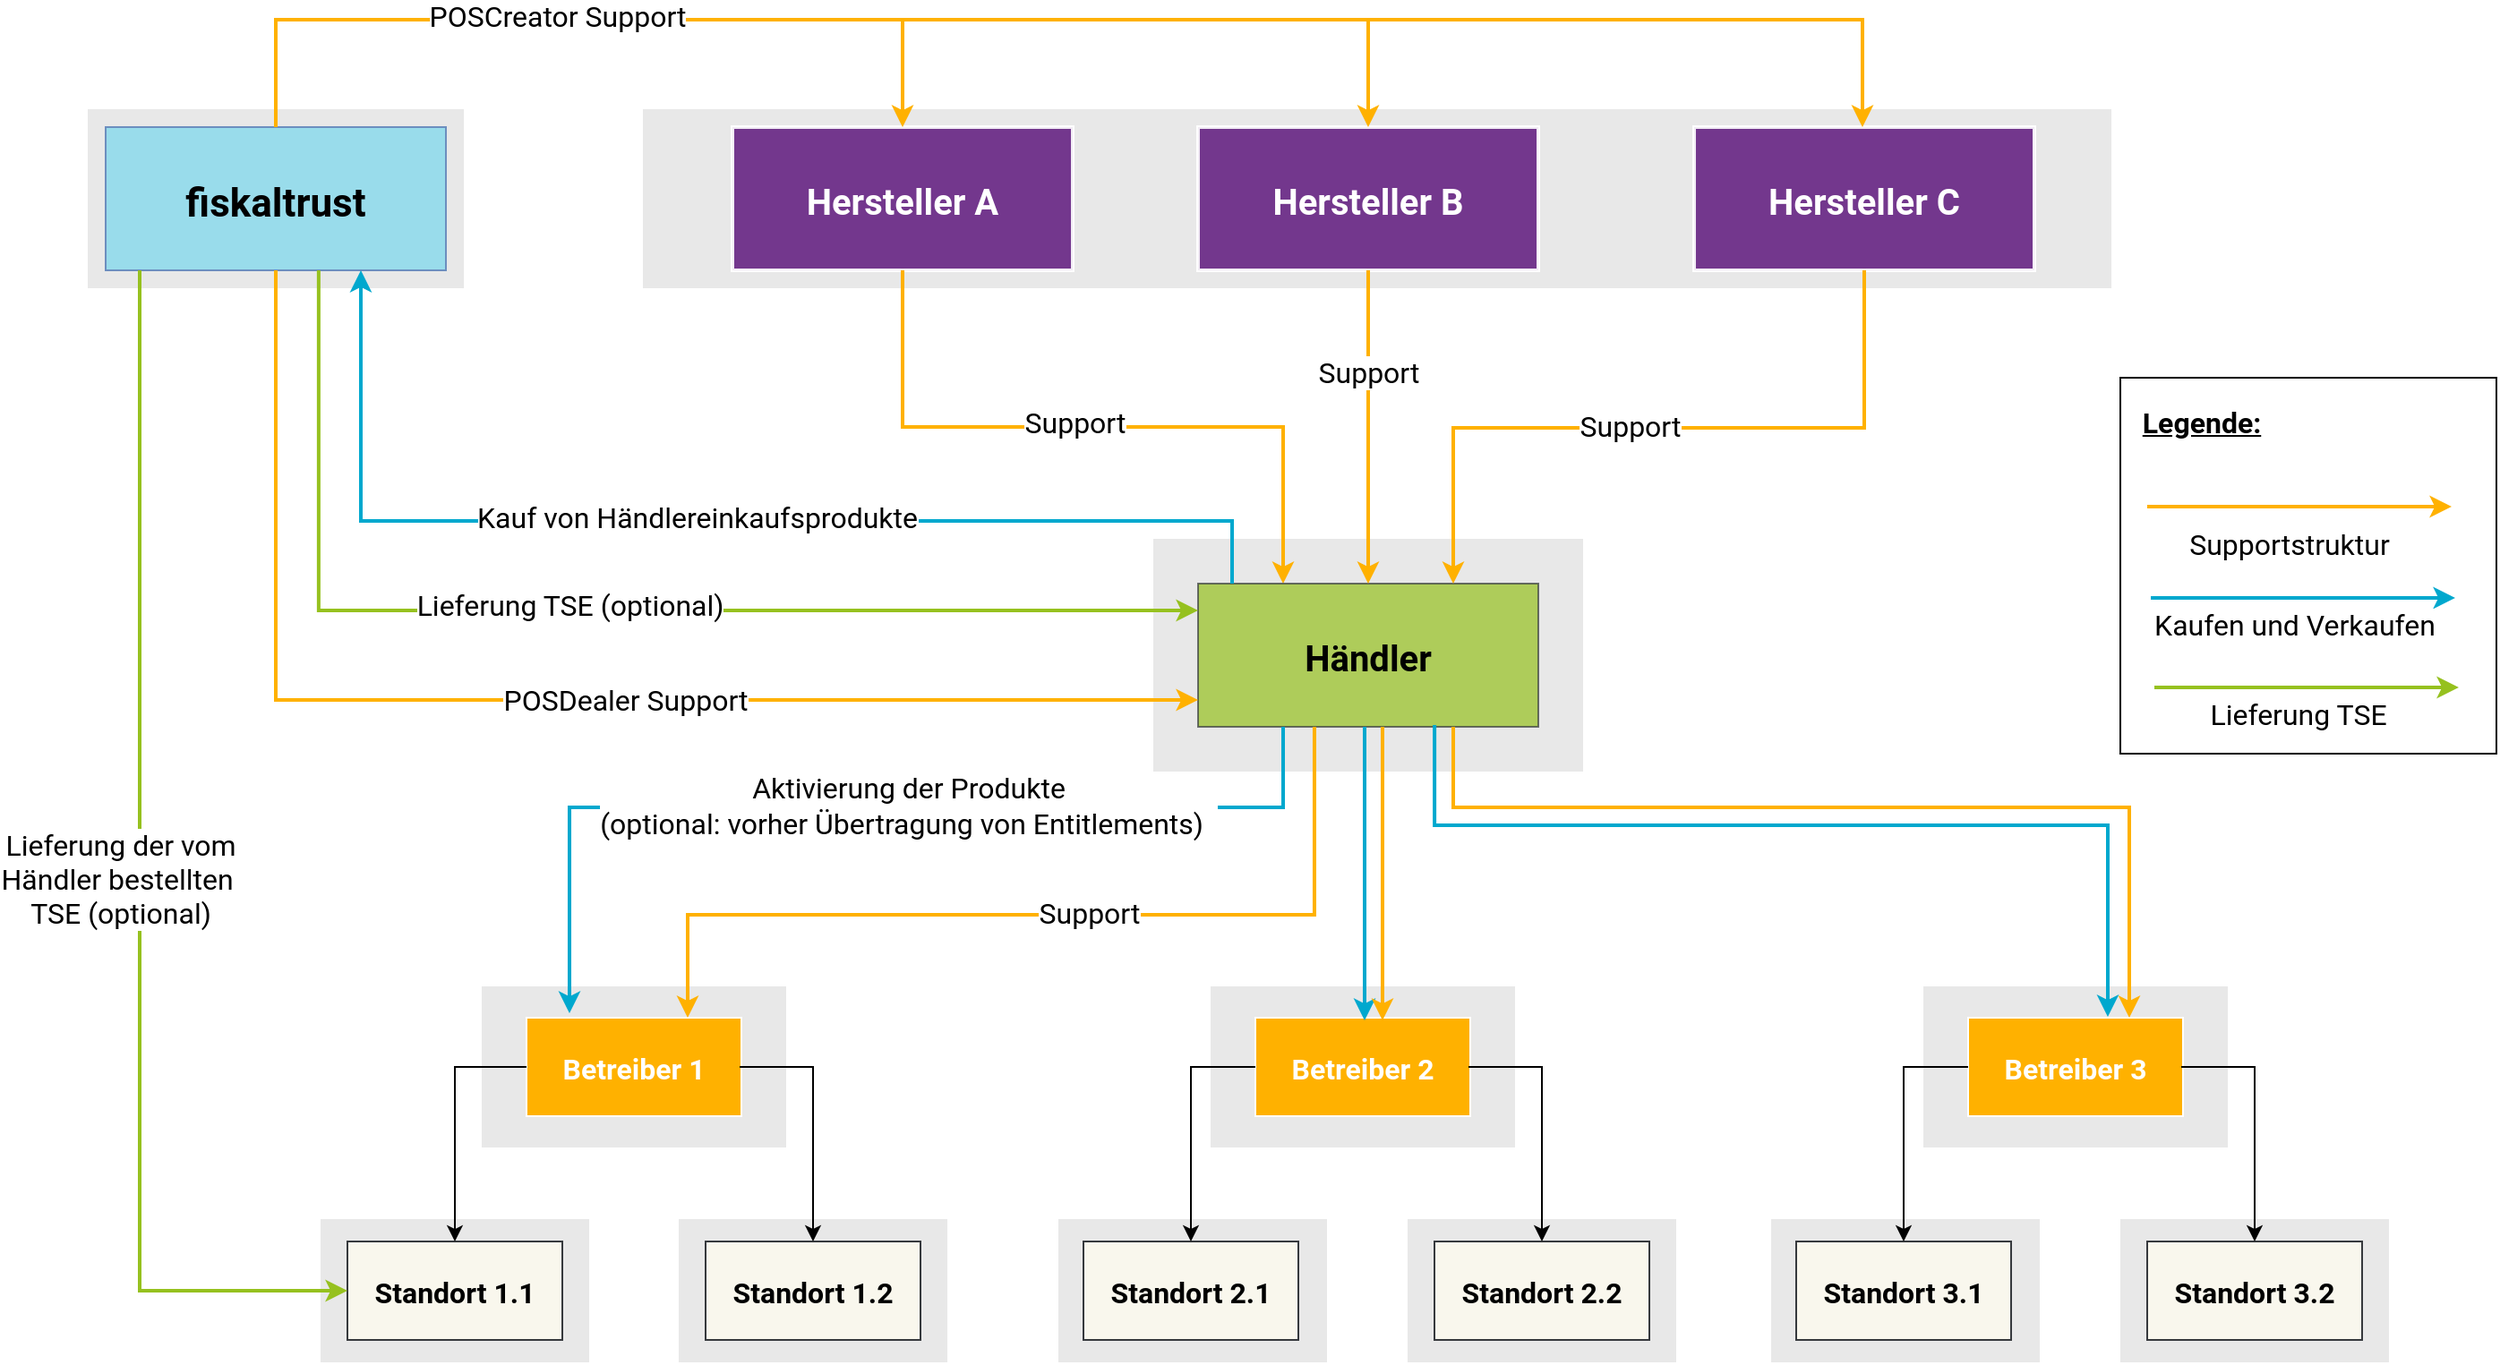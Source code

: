 <mxfile version="14.1.8" type="device"><diagram name="Page-1" id="2c0d36ab-eaac-3732-788b-9136903baeff"><mxGraphModel dx="1106" dy="1003" grid="1" gridSize="10" guides="1" tooltips="1" connect="1" arrows="1" fold="1" page="1" pageScale="1.5" pageWidth="1169" pageHeight="827" background="#ffffff" math="0" shadow="0"><root><mxCell id="0"/><mxCell id="1" parent="0"/><mxCell id="xqAZLxv3Vc2gLsiTw-QS-123" value="" style="strokeColor=none;opacity=30;fillColor=#b2b2b2;" parent="1" vertex="1"><mxGeometry x="441" y="190" width="820" height="100" as="geometry"/></mxCell><mxCell id="123" value="" style="strokeColor=none;opacity=30;fillColor=#b2b2b2;" parent="1" vertex="1"><mxGeometry x="131" y="190.0" width="210" height="100.0" as="geometry"/></mxCell><mxCell id="118" value="" style="strokeColor=none;opacity=30;fillColor=#b2b2b2;" parent="1" vertex="1"><mxGeometry x="726" y="430" width="240" height="130" as="geometry"/></mxCell><mxCell id="111" value="" style="strokeColor=none;opacity=30;fillColor=#b2b2b2;" parent="1" vertex="1"><mxGeometry x="351" y="680" width="170" height="90" as="geometry"/></mxCell><mxCell id="108" value="" style="strokeColor=none;opacity=30;fillColor=#b2b2b2;" parent="1" vertex="1"><mxGeometry x="461" y="810" width="150" height="80" as="geometry"/></mxCell><mxCell id="2" value="fiskaltrust" style="rounded=0;strokeColor=#6c8ebf;fontStyle=1;fontFamily=Roboto;fontSize=22;fillColor=#99dceb;fontSource=https%3A%2F%2Ffonts.googleapis.com%2Fcss%3Ffamily%3DRoboto;" parent="1" vertex="1"><mxGeometry x="141" y="200" width="190" height="80" as="geometry"/></mxCell><mxCell id="13" value="Hersteller A" style="rounded=0;gradientColor=none;fontColor=#FFFFFF;fontStyle=1;fontFamily=Roboto;fontSize=20;fillColor=#672483;opacity=90;strokeColor=#FFFFFF;strokeWidth=2;fontSource=https%3A%2F%2Ffonts.googleapis.com%2Fcss%3Ffamily%3DRoboto;" parent="1" vertex="1"><mxGeometry x="491" y="200" width="190" height="80" as="geometry"/></mxCell><mxCell id="62" value="" style="edgeStyle=elbowEdgeStyle;elbow=vertical;strokeWidth=2;rounded=0;entryX=0.25;entryY=0;entryDx=0;entryDy=0;fillColor=#ffcc99;strokeColor=#ffb100;" parent="1" source="13" target="xqAZLxv3Vc2gLsiTw-QS-131" edge="1"><mxGeometry x="28" y="265.5" width="100" height="100" as="geometry"><mxPoint x="28" y="365.5" as="sourcePoint"/><mxPoint x="173" y="585.5" as="targetPoint"/></mxGeometry></mxCell><mxCell id="xqAZLxv3Vc2gLsiTw-QS-152" value="&lt;font style=&quot;font-size: 16px&quot; color=&quot;#000000&quot; face=&quot;Roboto&quot; data-font-src=&quot;https://fonts.googleapis.com/css?family=Roboto&quot;&gt;Support&lt;/font&gt;" style="edgeLabel;html=1;align=center;verticalAlign=middle;resizable=0;points=[];fontColor=#3399FF;" parent="62" vertex="1" connectable="0"><mxGeometry relative="1" as="geometry"><mxPoint x="-11" y="-3" as="offset"/></mxGeometry></mxCell><mxCell id="xqAZLxv3Vc2gLsiTw-QS-124" value="Hersteller B" style="rounded=0;gradientColor=none;fontColor=#FFFFFF;fontStyle=1;fontFamily=Roboto;fontSize=20;fillColor=#672483;opacity=90;strokeColor=#FFFFFF;strokeWidth=2;fontSource=https%3A%2F%2Ffonts.googleapis.com%2Fcss%3Ffamily%3DRoboto;" parent="1" vertex="1"><mxGeometry x="751" y="200" width="190" height="80" as="geometry"/></mxCell><mxCell id="xqAZLxv3Vc2gLsiTw-QS-125" value="Hersteller C" style="rounded=0;gradientColor=none;fontColor=#FFFFFF;fontStyle=1;fontFamily=Roboto;fontSize=20;fillColor=#672483;opacity=90;strokeColor=#FFFFFF;strokeWidth=2;fontSource=https%3A%2F%2Ffonts.googleapis.com%2Fcss%3Ffamily%3DRoboto;" parent="1" vertex="1"><mxGeometry x="1028" y="200" width="190" height="80" as="geometry"/></mxCell><object label="" k1="hallo" id="xqAZLxv3Vc2gLsiTw-QS-128"><mxCell style="edgeStyle=elbowEdgeStyle;elbow=vertical;strokeWidth=2;rounded=0;fillColor=#dae8fc;strokeColor=#FFB100;" parent="1" source="2" target="13" edge="1"><mxGeometry x="28" y="265.5" width="100" height="100" as="geometry"><mxPoint x="236" y="200" as="sourcePoint"/><mxPoint x="361" y="140" as="targetPoint"/><Array as="points"><mxPoint x="411" y="140"/></Array></mxGeometry></mxCell></object><object label="" k1="hallo" id="xqAZLxv3Vc2gLsiTw-QS-129"><mxCell style="edgeStyle=elbowEdgeStyle;elbow=vertical;strokeWidth=2;rounded=0;exitX=0.5;exitY=0;exitDx=0;exitDy=0;fillColor=#dae8fc;strokeColor=#FFB100;" parent="1" source="2" target="xqAZLxv3Vc2gLsiTw-QS-124" edge="1"><mxGeometry x="38" y="275.5" width="100" height="100" as="geometry"><mxPoint x="241" y="200" as="sourcePoint"/><mxPoint x="596" y="210" as="targetPoint"/><Array as="points"><mxPoint x="541" y="140"/></Array></mxGeometry></mxCell></object><object label="" k1="hallo" id="xqAZLxv3Vc2gLsiTw-QS-130"><mxCell style="edgeStyle=elbowEdgeStyle;elbow=vertical;strokeWidth=2;rounded=0;entryX=0.5;entryY=0;entryDx=0;entryDy=0;fontColor=#3399FF;fillColor=#dae8fc;strokeColor=#FFB100;" parent="1" edge="1"><mxGeometry x="268" y="275.5" width="100" height="100" as="geometry"><mxPoint x="236" y="200" as="sourcePoint"/><mxPoint x="1122" y="200" as="targetPoint"/><Array as="points"><mxPoint x="771" y="140"/></Array></mxGeometry></mxCell></object><mxCell id="xqAZLxv3Vc2gLsiTw-QS-150" value="&lt;font style=&quot;font-size: 16px&quot; color=&quot;#000000&quot; face=&quot;Roboto&quot; data-font-src=&quot;https://fonts.googleapis.com/css?family=Roboto&quot;&gt;POSCreator Support&lt;/font&gt;" style="edgeLabel;html=1;align=center;verticalAlign=middle;resizable=0;points=[];fontColor=#3399FF;" parent="xqAZLxv3Vc2gLsiTw-QS-130" vertex="1" connectable="0"><mxGeometry relative="1" as="geometry"><mxPoint x="-286" y="-2" as="offset"/></mxGeometry></mxCell><mxCell id="xqAZLxv3Vc2gLsiTw-QS-131" value="Händler" style="rounded=0;strokeColor=#36393d;fontStyle=1;fontFamily=Roboto;fontSize=20;fillColor=#96c11f;opacity=70;fontSource=https%3A%2F%2Ffonts.googleapis.com%2Fcss%3Ffamily%3DRoboto;" parent="1" vertex="1"><mxGeometry x="751" y="455" width="190" height="80" as="geometry"/></mxCell><object label="" k1="hallo" id="xqAZLxv3Vc2gLsiTw-QS-132"><mxCell style="edgeStyle=elbowEdgeStyle;elbow=vertical;strokeWidth=2;rounded=0;fontColor=#3399FF;fillColor=#dae8fc;strokeColor=#00a8ce;entryX=0.75;entryY=1;entryDx=0;entryDy=0;exitX=0.1;exitY=0;exitDx=0;exitDy=0;exitPerimeter=0;" parent="1" source="xqAZLxv3Vc2gLsiTw-QS-131" target="2" edge="1"><mxGeometry x="279" y="285.5" width="100" height="100" as="geometry"><mxPoint x="247" y="210" as="sourcePoint"/><mxPoint x="310" y="310" as="targetPoint"/><Array as="points"><mxPoint x="290" y="420"/></Array></mxGeometry></mxCell></object><mxCell id="xqAZLxv3Vc2gLsiTw-QS-151" value="&lt;font style=&quot;font-size: 16px&quot; color=&quot;#000000&quot;&gt;Kauf von Händlereinkaufsprodukte&lt;/font&gt;" style="edgeLabel;html=1;align=center;verticalAlign=middle;resizable=0;points=[];fontColor=#3399FF;fontFamily=Roboto;fontSource=https%3A%2F%2Ffonts.googleapis.com%2Fcss%3Ffamily%3DRoboto;" parent="xqAZLxv3Vc2gLsiTw-QS-132" vertex="1" connectable="0"><mxGeometry relative="1" as="geometry"><mxPoint x="-3" y="-2" as="offset"/></mxGeometry></mxCell><mxCell id="xqAZLxv3Vc2gLsiTw-QS-134" value="" style="edgeStyle=elbowEdgeStyle;elbow=horizontal;strokeWidth=2;rounded=0;entryX=0.5;entryY=0;entryDx=0;entryDy=0;exitX=0.5;exitY=1;exitDx=0;exitDy=0;fillColor=#ffcc99;strokeColor=#ffb100;" parent="1" source="xqAZLxv3Vc2gLsiTw-QS-124" target="xqAZLxv3Vc2gLsiTw-QS-131" edge="1"><mxGeometry x="38" y="275.5" width="100" height="100" as="geometry"><mxPoint x="596" y="290" as="sourcePoint"/><mxPoint x="787.09" y="466.04" as="targetPoint"/></mxGeometry></mxCell><mxCell id="xqAZLxv3Vc2gLsiTw-QS-153" value="&lt;font style=&quot;font-size: 16px&quot; color=&quot;#000000&quot; face=&quot;Roboto&quot; data-font-src=&quot;https://fonts.googleapis.com/css?family=Roboto&quot;&gt;Support&lt;/font&gt;" style="edgeLabel;html=1;align=center;verticalAlign=middle;resizable=0;points=[];fontColor=#3399FF;" parent="xqAZLxv3Vc2gLsiTw-QS-134" vertex="1" connectable="0"><mxGeometry relative="1" as="geometry"><mxPoint y="-31" as="offset"/></mxGeometry></mxCell><mxCell id="xqAZLxv3Vc2gLsiTw-QS-135" value="" style="edgeStyle=elbowEdgeStyle;elbow=vertical;strokeWidth=2;rounded=0;entryX=0.75;entryY=0;entryDx=0;entryDy=0;exitX=0.5;exitY=1;exitDx=0;exitDy=0;fillColor=#ffcc99;strokeColor=#ffb100;" parent="1" source="xqAZLxv3Vc2gLsiTw-QS-125" target="xqAZLxv3Vc2gLsiTw-QS-131" edge="1"><mxGeometry x="38" y="275.5" width="100" height="100" as="geometry"><mxPoint x="596" y="290" as="sourcePoint"/><mxPoint x="782.09" y="466.04" as="targetPoint"/><Array as="points"><mxPoint x="1011" y="368"/></Array></mxGeometry></mxCell><mxCell id="xqAZLxv3Vc2gLsiTw-QS-154" value="&lt;font style=&quot;font-size: 16px&quot; color=&quot;#000000&quot; face=&quot;Roboto&quot; data-font-src=&quot;https://fonts.googleapis.com/css?family=Roboto&quot;&gt;Support&lt;/font&gt;" style="edgeLabel;html=1;align=center;verticalAlign=middle;resizable=0;points=[];fontColor=#3399FF;" parent="xqAZLxv3Vc2gLsiTw-QS-135" vertex="1" connectable="0"><mxGeometry relative="1" as="geometry"><mxPoint x="-17" y="-1" as="offset"/></mxGeometry></mxCell><mxCell id="xqAZLxv3Vc2gLsiTw-QS-137" value="Betreiber 1" style="rounded=0;fontStyle=1;fontFamily=Roboto;fontSize=16;fontColor=#ffffff;strokeColor=#FFFFFF;fillColor=#ffb100;fontSource=https%3A%2F%2Ffonts.googleapis.com%2Fcss%3Ffamily%3DRoboto;" parent="1" vertex="1"><mxGeometry x="376" y="697.5" width="120" height="55" as="geometry"/></mxCell><mxCell id="xqAZLxv3Vc2gLsiTw-QS-156" value="" style="edgeStyle=elbowEdgeStyle;elbow=vertical;strokeWidth=2;rounded=0;entryX=0.2;entryY=-0.045;entryDx=0;entryDy=0;fillColor=#ffcc99;exitX=0.25;exitY=1;exitDx=0;exitDy=0;strokeColor=#00A8CE;entryPerimeter=0;" parent="1" source="xqAZLxv3Vc2gLsiTw-QS-131" target="xqAZLxv3Vc2gLsiTw-QS-137" edge="1"><mxGeometry x="38" y="275.5" width="100" height="100" as="geometry"><mxPoint x="596" y="290" as="sourcePoint"/><mxPoint x="808.5" y="465" as="targetPoint"/><Array as="points"><mxPoint x="651" y="580"/></Array></mxGeometry></mxCell><mxCell id="xqAZLxv3Vc2gLsiTw-QS-166" value="&lt;font color=&quot;#000000&quot;&gt;Aktivierung der Produkte &lt;br&gt;(optional: vorher Übertragung von Entitlements)&amp;nbsp;&amp;nbsp;&lt;/font&gt;" style="edgeLabel;html=1;align=center;verticalAlign=middle;resizable=0;points=[];fontSize=16;fontColor=#FFB570;fontFamily=Roboto;fontSource=https%3A%2F%2Ffonts.googleapis.com%2Fcss%3Ffamily%3DRoboto;" parent="xqAZLxv3Vc2gLsiTw-QS-156" vertex="1" connectable="0"><mxGeometry relative="1" as="geometry"><mxPoint x="24.5" y="-1" as="offset"/></mxGeometry></mxCell><mxCell id="xqAZLxv3Vc2gLsiTw-QS-167" value="Standort 1.2" style="rounded=0;fillColor=#f9f7ed;fontStyle=1;fontFamily=Roboto;fontSize=16;strokeColor=#36393d;fontSource=https%3A%2F%2Ffonts.googleapis.com%2Fcss%3Ffamily%3DRoboto;" parent="1" vertex="1"><mxGeometry x="476" y="822.5" width="120" height="55" as="geometry"/></mxCell><mxCell id="xqAZLxv3Vc2gLsiTw-QS-168" value="" style="strokeColor=none;opacity=30;fillColor=#b2b2b2;" parent="1" vertex="1"><mxGeometry x="261" y="810" width="150" height="80" as="geometry"/></mxCell><mxCell id="xqAZLxv3Vc2gLsiTw-QS-169" value="Standort 1.1" style="rounded=0;fillColor=#f9f7ed;fontStyle=1;fontFamily=Roboto;fontSize=16;strokeColor=#36393d;fontSource=https%3A%2F%2Ffonts.googleapis.com%2Fcss%3Ffamily%3DRoboto;" parent="1" vertex="1"><mxGeometry x="276" y="822.5" width="120" height="55" as="geometry"/></mxCell><object label="" k1="hallo" id="xqAZLxv3Vc2gLsiTw-QS-185"><mxCell style="edgeStyle=elbowEdgeStyle;elbow=vertical;strokeWidth=1;rounded=0;fontColor=#3399FF;fillColor=#dae8fc;entryX=0.5;entryY=0;entryDx=0;entryDy=0;" parent="1" target="xqAZLxv3Vc2gLsiTw-QS-167" edge="1"><mxGeometry x="319" y="325.5" width="100" height="100" as="geometry"><mxPoint x="495" y="725" as="sourcePoint"/><mxPoint x="331" y="840" as="targetPoint"/><Array as="points"><mxPoint x="551" y="725"/></Array></mxGeometry></mxCell></object><object label="" k1="hallo" id="xqAZLxv3Vc2gLsiTw-QS-191"><mxCell style="edgeStyle=elbowEdgeStyle;elbow=vertical;strokeWidth=1;rounded=0;fontColor=#3399FF;fillColor=#dae8fc;entryX=0.5;entryY=0;entryDx=0;entryDy=0;exitX=0;exitY=0.5;exitDx=0;exitDy=0;" parent="1" source="xqAZLxv3Vc2gLsiTw-QS-137" target="xqAZLxv3Vc2gLsiTw-QS-169" edge="1"><mxGeometry x="319" y="335.5" width="100" height="100" as="geometry"><mxPoint x="341" y="725" as="sourcePoint"/><mxPoint x="376" y="940" as="targetPoint"/><Array as="points"><mxPoint x="301" y="725"/></Array></mxGeometry></mxCell></object><mxCell id="xqAZLxv3Vc2gLsiTw-QS-230" value="" style="strokeColor=none;opacity=30;fillColor=#b2b2b2;" parent="1" vertex="1"><mxGeometry x="758" y="680" width="170" height="90" as="geometry"/></mxCell><mxCell id="xqAZLxv3Vc2gLsiTw-QS-231" value="" style="strokeColor=none;opacity=30;fillColor=#b2b2b2;" parent="1" vertex="1"><mxGeometry x="868" y="810" width="150" height="80" as="geometry"/></mxCell><mxCell id="xqAZLxv3Vc2gLsiTw-QS-232" value="Betreiber 2" style="rounded=0;fontStyle=1;fontFamily=Roboto;fontSize=16;fontColor=#ffffff;strokeColor=#FFFFFF;fillColor=#ffb100;fontSource=https%3A%2F%2Ffonts.googleapis.com%2Fcss%3Ffamily%3DRoboto;" parent="1" vertex="1"><mxGeometry x="783" y="697.5" width="120" height="55" as="geometry"/></mxCell><mxCell id="xqAZLxv3Vc2gLsiTw-QS-233" value="Standort 2.2" style="rounded=0;fillColor=#f9f7ed;fontStyle=1;fontFamily=Roboto;fontSize=16;strokeColor=#36393d;fontSource=https%3A%2F%2Ffonts.googleapis.com%2Fcss%3Ffamily%3DRoboto;" parent="1" vertex="1"><mxGeometry x="883" y="822.5" width="120" height="55" as="geometry"/></mxCell><mxCell id="xqAZLxv3Vc2gLsiTw-QS-234" value="" style="strokeColor=none;opacity=30;fillColor=#b2b2b2;" parent="1" vertex="1"><mxGeometry x="673" y="810" width="150" height="80" as="geometry"/></mxCell><mxCell id="xqAZLxv3Vc2gLsiTw-QS-235" value="Standort 2.1" style="rounded=0;fillColor=#f9f7ed;fontStyle=1;fontFamily=Roboto;fontSize=16;strokeColor=#36393d;fontSource=https%3A%2F%2Ffonts.googleapis.com%2Fcss%3Ffamily%3DRoboto;" parent="1" vertex="1"><mxGeometry x="687" y="822.5" width="120" height="55" as="geometry"/></mxCell><object label="" k1="hallo" id="xqAZLxv3Vc2gLsiTw-QS-236"><mxCell style="edgeStyle=elbowEdgeStyle;elbow=vertical;strokeWidth=1;rounded=0;fontColor=#3399FF;fillColor=#dae8fc;entryX=0.5;entryY=0;entryDx=0;entryDy=0;" parent="1" target="xqAZLxv3Vc2gLsiTw-QS-233" edge="1"><mxGeometry x="726" y="325.5" width="100" height="100" as="geometry"><mxPoint x="902" y="725" as="sourcePoint"/><mxPoint x="738" y="840" as="targetPoint"/><Array as="points"><mxPoint x="958" y="725"/></Array></mxGeometry></mxCell></object><object label="" k1="hallo" id="xqAZLxv3Vc2gLsiTw-QS-237"><mxCell style="edgeStyle=elbowEdgeStyle;elbow=vertical;strokeWidth=1;rounded=0;fontColor=#3399FF;fillColor=#dae8fc;entryX=0.5;entryY=0;entryDx=0;entryDy=0;exitX=0;exitY=0.5;exitDx=0;exitDy=0;" parent="1" source="xqAZLxv3Vc2gLsiTw-QS-232" target="xqAZLxv3Vc2gLsiTw-QS-235" edge="1"><mxGeometry x="726" y="335.5" width="100" height="100" as="geometry"><mxPoint x="748" y="725" as="sourcePoint"/><mxPoint x="783" y="940" as="targetPoint"/><Array as="points"><mxPoint x="708" y="725"/></Array></mxGeometry></mxCell></object><mxCell id="xqAZLxv3Vc2gLsiTw-QS-158" value="" style="edgeStyle=elbowEdgeStyle;elbow=vertical;strokeWidth=2;rounded=0;fillColor=#ffcc99;strokeColor=#00A8CE;" parent="1" edge="1"><mxGeometry x="49" y="285.5" width="100" height="100" as="geometry"><mxPoint x="844" y="535" as="sourcePoint"/><mxPoint x="844" y="699" as="targetPoint"/><Array as="points"><mxPoint x="772" y="620"/></Array></mxGeometry></mxCell><mxCell id="xqAZLxv3Vc2gLsiTw-QS-245" value="" style="strokeColor=none;opacity=30;fillColor=#b2b2b2;" parent="1" vertex="1"><mxGeometry x="1156" y="680" width="170" height="90" as="geometry"/></mxCell><mxCell id="xqAZLxv3Vc2gLsiTw-QS-246" value="" style="strokeColor=none;opacity=30;fillColor=#b2b2b2;" parent="1" vertex="1"><mxGeometry x="1266" y="810" width="150" height="80" as="geometry"/></mxCell><mxCell id="xqAZLxv3Vc2gLsiTw-QS-247" value="Betreiber 3" style="rounded=0;fontStyle=1;fontFamily=Roboto;fontSize=16;fontColor=#ffffff;strokeColor=#FFFFFF;fillColor=#ffb100;fontSource=https%3A%2F%2Ffonts.googleapis.com%2Fcss%3Ffamily%3DRoboto;" parent="1" vertex="1"><mxGeometry x="1181" y="697.5" width="120" height="55" as="geometry"/></mxCell><mxCell id="xqAZLxv3Vc2gLsiTw-QS-248" value="Standort 3.2" style="rounded=0;fillColor=#f9f7ed;fontStyle=1;fontFamily=Roboto;fontSize=16;strokeColor=#36393d;fontSource=https%3A%2F%2Ffonts.googleapis.com%2Fcss%3Ffamily%3DRoboto;" parent="1" vertex="1"><mxGeometry x="1281" y="822.5" width="120" height="55" as="geometry"/></mxCell><mxCell id="xqAZLxv3Vc2gLsiTw-QS-249" value="" style="strokeColor=none;opacity=30;fillColor=#b2b2b2;" parent="1" vertex="1"><mxGeometry x="1071" y="810" width="150" height="80" as="geometry"/></mxCell><mxCell id="xqAZLxv3Vc2gLsiTw-QS-250" value="Standort 3.1" style="rounded=0;fillColor=#f9f7ed;fontStyle=1;fontFamily=Roboto;fontSize=16;strokeColor=#36393d;fontSource=https%3A%2F%2Ffonts.googleapis.com%2Fcss%3Ffamily%3DRoboto;" parent="1" vertex="1"><mxGeometry x="1085" y="822.5" width="120" height="55" as="geometry"/></mxCell><object label="" k1="hallo" id="xqAZLxv3Vc2gLsiTw-QS-251"><mxCell style="edgeStyle=elbowEdgeStyle;elbow=vertical;strokeWidth=1;rounded=0;fontColor=#3399FF;fillColor=#dae8fc;entryX=0.5;entryY=0;entryDx=0;entryDy=0;" parent="1" target="xqAZLxv3Vc2gLsiTw-QS-248" edge="1"><mxGeometry x="1124" y="325.5" width="100" height="100" as="geometry"><mxPoint x="1300" y="725" as="sourcePoint"/><mxPoint x="1136" y="840" as="targetPoint"/><Array as="points"><mxPoint x="1356" y="725"/></Array></mxGeometry></mxCell></object><object label="" k1="hallo" id="xqAZLxv3Vc2gLsiTw-QS-252"><mxCell style="edgeStyle=elbowEdgeStyle;elbow=vertical;strokeWidth=1;rounded=0;fontColor=#3399FF;fillColor=#dae8fc;entryX=0.5;entryY=0;entryDx=0;entryDy=0;exitX=0;exitY=0.5;exitDx=0;exitDy=0;" parent="1" source="xqAZLxv3Vc2gLsiTw-QS-247" target="xqAZLxv3Vc2gLsiTw-QS-250" edge="1"><mxGeometry x="1124" y="335.5" width="100" height="100" as="geometry"><mxPoint x="1146" y="725" as="sourcePoint"/><mxPoint x="1181" y="940" as="targetPoint"/><Array as="points"><mxPoint x="1106" y="725"/></Array></mxGeometry></mxCell></object><mxCell id="xqAZLxv3Vc2gLsiTw-QS-160" value="" style="edgeStyle=elbowEdgeStyle;elbow=vertical;strokeWidth=2;rounded=0;fillColor=#ffcc99;exitX=0.75;exitY=1;exitDx=0;exitDy=0;entryX=0.75;entryY=0;entryDx=0;entryDy=0;strokeColor=#ffb100;" parent="1" source="xqAZLxv3Vc2gLsiTw-QS-131" target="xqAZLxv3Vc2gLsiTw-QS-247" edge="1"><mxGeometry x="63" y="295.5" width="100" height="100" as="geometry"><mxPoint x="846" y="540" as="sourcePoint"/><mxPoint x="1101" y="580" as="targetPoint"/><Array as="points"><mxPoint x="906" y="580"/></Array></mxGeometry></mxCell><mxCell id="wVN8xCSDVK_id93znqZf-127" value="" style="edgeStyle=elbowEdgeStyle;elbow=vertical;strokeWidth=2;rounded=0;fillColor=#ffcc99;exitX=0.626;exitY=1;exitDx=0;exitDy=0;strokeColor=#96c11f;exitPerimeter=0;" parent="1" source="2" target="xqAZLxv3Vc2gLsiTw-QS-131" edge="1"><mxGeometry x="48" y="292.5" width="100" height="100" as="geometry"><mxPoint x="246" y="290" as="sourcePoint"/><mxPoint x="750" y="460" as="targetPoint"/><Array as="points"><mxPoint x="510" y="470"/><mxPoint x="225" y="530"/></Array></mxGeometry></mxCell><mxCell id="wVN8xCSDVK_id93znqZf-128" value="&lt;font style=&quot;font-size: 16px&quot; color=&quot;#000000&quot;&gt;Lieferung TSE (optional)&lt;/font&gt;" style="edgeLabel;html=1;align=center;verticalAlign=middle;resizable=0;points=[];fontColor=#3399FF;fontFamily=Roboto;fontSource=https%3A%2F%2Ffonts.googleapis.com%2Fcss%3Ffamily%3DRoboto;" parent="wVN8xCSDVK_id93znqZf-127" vertex="1" connectable="0"><mxGeometry relative="1" as="geometry"><mxPoint x="-11" y="-3" as="offset"/></mxGeometry></mxCell><mxCell id="jixgKEvMbToAfP1aaZG6-123" value="" style="edgeStyle=elbowEdgeStyle;elbow=vertical;strokeWidth=2;rounded=0;fillColor=#ffcc99;exitX=0.1;exitY=1;exitDx=0;exitDy=0;exitPerimeter=0;entryX=0;entryY=0.5;entryDx=0;entryDy=0;strokeColor=#96C11F;" parent="1" source="2" target="xqAZLxv3Vc2gLsiTw-QS-169" edge="1"><mxGeometry x="58" y="302.5" width="100" height="100" as="geometry"><mxPoint x="269.94" y="290" as="sourcePoint"/><mxPoint x="761" y="480" as="targetPoint"/><Array as="points"><mxPoint x="150" y="850"/><mxPoint x="235" y="540"/></Array></mxGeometry></mxCell><mxCell id="jixgKEvMbToAfP1aaZG6-124" value="&lt;font style=&quot;font-size: 16px&quot; color=&quot;#000000&quot;&gt;Lieferung der vom &lt;br&gt;Händler bestellten&amp;nbsp;&lt;br&gt;TSE (optional)&lt;/font&gt;" style="edgeLabel;html=1;align=center;verticalAlign=middle;resizable=0;points=[];fontColor=#3399FF;fontFamily=Roboto;fontSource=https%3A%2F%2Ffonts.googleapis.com%2Fcss%3Ffamily%3DRoboto;" parent="jixgKEvMbToAfP1aaZG6-123" vertex="1" connectable="0"><mxGeometry relative="1" as="geometry"><mxPoint x="-11" y="-3" as="offset"/></mxGeometry></mxCell><object label="" k1="hallo" id="sLeHqSPT3KjVIAs6gkfQ-123"><mxCell style="edgeStyle=elbowEdgeStyle;elbow=vertical;strokeWidth=2;rounded=0;fontColor=#3399FF;fillColor=#dae8fc;exitX=0.5;exitY=1;exitDx=0;exitDy=0;strokeColor=#FFB100;" parent="1" source="2" target="xqAZLxv3Vc2gLsiTw-QS-131" edge="1"><mxGeometry x="278" y="285.5" width="100" height="100" as="geometry"><mxPoint x="246" y="210" as="sourcePoint"/><mxPoint x="1132" y="210" as="targetPoint"/><Array as="points"><mxPoint x="490" y="520"/></Array></mxGeometry></mxCell></object><mxCell id="sLeHqSPT3KjVIAs6gkfQ-125" value="&lt;font face=&quot;Roboto&quot; data-font-src=&quot;https://fonts.googleapis.com/css?family=Roboto&quot; style=&quot;font-size: 16px&quot;&gt;POSDealer Support&lt;/font&gt;" style="edgeLabel;html=1;align=center;verticalAlign=middle;resizable=0;points=[];" parent="sLeHqSPT3KjVIAs6gkfQ-123" vertex="1" connectable="0"><mxGeometry relative="1" as="geometry"><mxPoint x="57" as="offset"/></mxGeometry></mxCell><mxCell id="wDvb0f57Yu9MMRXztCO6-123" value="" style="edgeStyle=elbowEdgeStyle;elbow=vertical;strokeWidth=2;rounded=0;fillColor=#ffcc99;exitX=0.342;exitY=1;exitDx=0;exitDy=0;strokeColor=#ffb100;exitPerimeter=0;entryX=0.75;entryY=0;entryDx=0;entryDy=0;" parent="1" source="xqAZLxv3Vc2gLsiTw-QS-131" target="xqAZLxv3Vc2gLsiTw-QS-137" edge="1"><mxGeometry x="46.5" y="330.5" width="100" height="100" as="geometry"><mxPoint x="807" y="590" as="sourcePoint"/><mxPoint x="445" y="700" as="targetPoint"/><Array as="points"><mxPoint x="710" y="640"/><mxPoint x="780" y="620"/><mxPoint x="659.5" y="635"/></Array></mxGeometry></mxCell><mxCell id="wDvb0f57Yu9MMRXztCO6-124" value="&lt;font color=&quot;#000000&quot;&gt;Support&lt;/font&gt;" style="edgeLabel;html=1;align=center;verticalAlign=middle;resizable=0;points=[];fontSize=16;fontColor=#FFB570;fontFamily=Roboto;fontSource=https%3A%2F%2Ffonts.googleapis.com%2Fcss%3Ffamily%3DRoboto;" parent="wDvb0f57Yu9MMRXztCO6-123" vertex="1" connectable="0"><mxGeometry relative="1" as="geometry"><mxPoint x="24.5" y="-1" as="offset"/></mxGeometry></mxCell><mxCell id="wDvb0f57Yu9MMRXztCO6-125" value="" style="edgeStyle=elbowEdgeStyle;elbow=vertical;strokeWidth=2;rounded=0;fillColor=#ffcc99;strokeColor=#ffb100;" parent="1" edge="1"><mxGeometry x="59" y="285.5" width="100" height="100" as="geometry"><mxPoint x="854" y="535" as="sourcePoint"/><mxPoint x="854" y="699" as="targetPoint"/><Array as="points"><mxPoint x="782" y="620"/></Array></mxGeometry></mxCell><mxCell id="wDvb0f57Yu9MMRXztCO6-126" value="" style="edgeStyle=elbowEdgeStyle;elbow=vertical;strokeWidth=2;rounded=0;fillColor=#ffcc99;entryX=0.65;entryY=-0.009;entryDx=0;entryDy=0;strokeColor=#00A8CE;exitX=0.695;exitY=0.988;exitDx=0;exitDy=0;exitPerimeter=0;entryPerimeter=0;" parent="1" source="xqAZLxv3Vc2gLsiTw-QS-131" target="xqAZLxv3Vc2gLsiTw-QS-247" edge="1"><mxGeometry x="53" y="290.5" width="100" height="100" as="geometry"><mxPoint x="884" y="540" as="sourcePoint"/><mxPoint x="1261" y="692.5" as="targetPoint"/><Array as="points"><mxPoint x="1072" y="590"/></Array></mxGeometry></mxCell><mxCell id="0fxHctlArn8VYxP-Vnyu-123" value="" style="rounded=0;whiteSpace=wrap;html=1;" parent="1" vertex="1"><mxGeometry x="1266" y="340" width="210" height="210" as="geometry"/></mxCell><object label="" k1="hallo" id="0fxHctlArn8VYxP-Vnyu-124"><mxCell style="edgeStyle=elbowEdgeStyle;elbow=vertical;strokeWidth=2;rounded=0;fontColor=#3399FF;fillColor=#dae8fc;strokeColor=#00a8ce;" parent="1" edge="1"><mxGeometry x="1326" y="253.5" width="100" height="100" as="geometry"><mxPoint x="1283" y="463" as="sourcePoint"/><mxPoint x="1453" y="463" as="targetPoint"/><Array as="points"><mxPoint x="1331" y="463"/></Array></mxGeometry></mxCell></object><mxCell id="0fxHctlArn8VYxP-Vnyu-125" value="&lt;font style=&quot;font-size: 16px&quot; color=&quot;#000000&quot;&gt;Kaufen und Verkaufen&lt;/font&gt;" style="edgeLabel;html=1;align=center;verticalAlign=middle;resizable=0;points=[];fontColor=#3399FF;fontFamily=Roboto;fontSource=https%3A%2F%2Ffonts.googleapis.com%2Fcss%3Ffamily%3DRoboto;" parent="0fxHctlArn8VYxP-Vnyu-124" vertex="1" connectable="0"><mxGeometry relative="1" as="geometry"><mxPoint x="-5" y="15" as="offset"/></mxGeometry></mxCell><mxCell id="0fxHctlArn8VYxP-Vnyu-126" value="" style="edgeStyle=elbowEdgeStyle;elbow=vertical;strokeWidth=2;rounded=0;fillColor=#ffcc99;strokeColor=#ffb100;" parent="1" edge="1"><mxGeometry x="793" y="152.25" width="100" height="100" as="geometry"><mxPoint x="1281" y="412" as="sourcePoint"/><mxPoint x="1451" y="412" as="targetPoint"/><Array as="points"><mxPoint x="1361" y="412"/></Array></mxGeometry></mxCell><mxCell id="0fxHctlArn8VYxP-Vnyu-127" value="&lt;font color=&quot;#000000&quot;&gt;Supportstruktur&lt;/font&gt;" style="edgeLabel;html=1;align=center;verticalAlign=middle;resizable=0;points=[];fontSize=16;fontColor=#FFB570;fontFamily=Roboto;fontSource=https%3A%2F%2Ffonts.googleapis.com%2Fcss%3Ffamily%3DRoboto;" parent="0fxHctlArn8VYxP-Vnyu-126" vertex="1" connectable="0"><mxGeometry relative="1" as="geometry"><mxPoint x="-6" y="21" as="offset"/></mxGeometry></mxCell><mxCell id="0fxHctlArn8VYxP-Vnyu-128" value="&lt;font style=&quot;font-size: 16px&quot; color=&quot;#000000&quot;&gt;&lt;b&gt;&lt;u&gt;Legende:&lt;/u&gt;&lt;/b&gt;&lt;/font&gt;" style="edgeLabel;html=1;align=center;verticalAlign=middle;resizable=0;points=[];fontColor=#3399FF;fontFamily=Roboto;fontSource=https%3A%2F%2Ffonts.googleapis.com%2Fcss%3Ffamily%3DRoboto;" parent="1" vertex="1" connectable="0"><mxGeometry x="1311" y="365" as="geometry"/></mxCell><object label="" k1="hallo" id="0fxHctlArn8VYxP-Vnyu-129"><mxCell style="edgeStyle=elbowEdgeStyle;elbow=vertical;strokeWidth=2;rounded=0;fontColor=#3399FF;fillColor=#dae8fc;strokeColor=#96C11F;" parent="1" edge="1"><mxGeometry x="1328" y="303.5" width="100" height="100" as="geometry"><mxPoint x="1285" y="513" as="sourcePoint"/><mxPoint x="1455" y="513" as="targetPoint"/><Array as="points"><mxPoint x="1333" y="513"/></Array></mxGeometry></mxCell></object><mxCell id="0fxHctlArn8VYxP-Vnyu-130" value="&lt;font style=&quot;font-size: 16px&quot; color=&quot;#000000&quot;&gt;Lieferung TSE&lt;/font&gt;" style="edgeLabel;html=1;align=center;verticalAlign=middle;resizable=0;points=[];fontColor=#3399FF;fontFamily=Roboto;fontSource=https%3A%2F%2Ffonts.googleapis.com%2Fcss%3Ffamily%3DRoboto;" parent="0fxHctlArn8VYxP-Vnyu-129" vertex="1" connectable="0"><mxGeometry relative="1" as="geometry"><mxPoint x="-5" y="15" as="offset"/></mxGeometry></mxCell></root></mxGraphModel></diagram></mxfile>